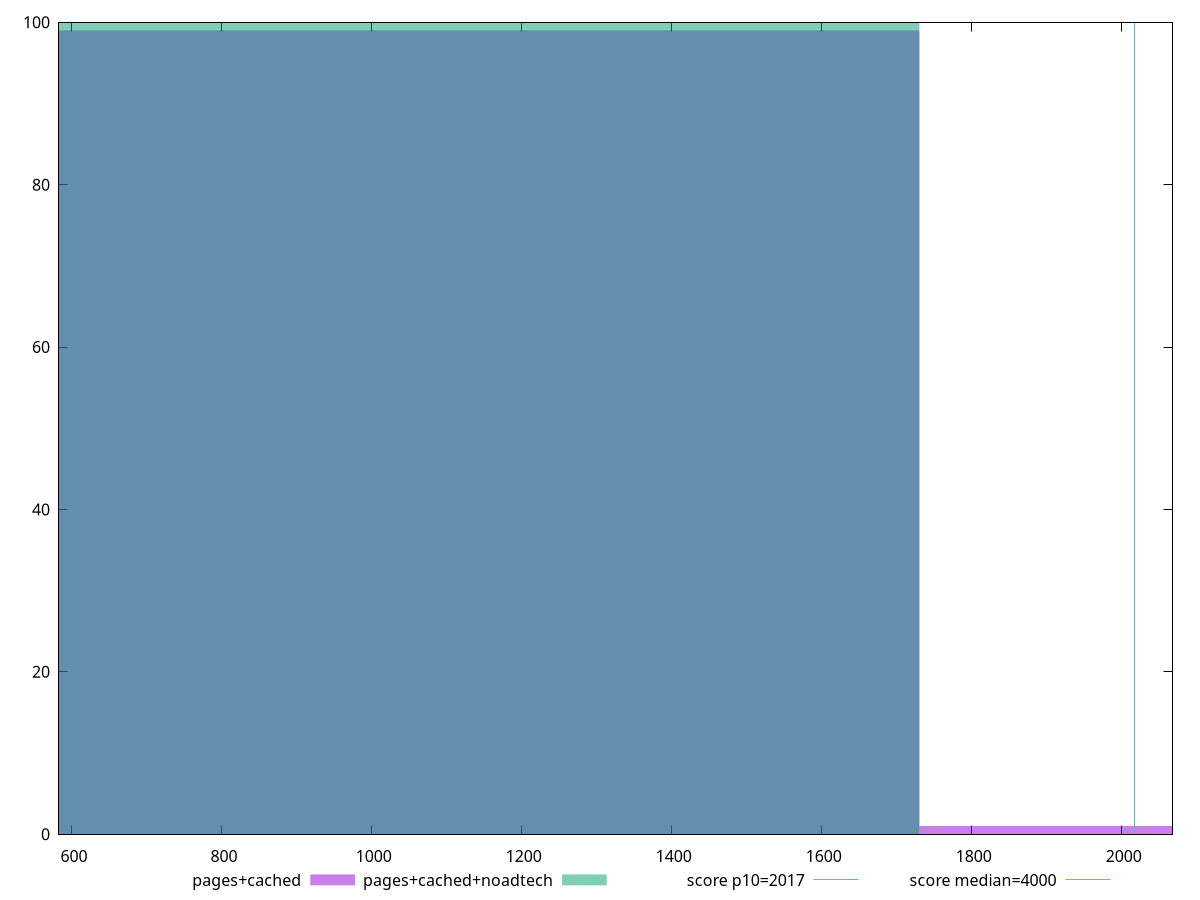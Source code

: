 reset

$pagesCached <<EOF
2306.951041894909 1
1153.4755209474545 99
EOF

$pagesCachedNoadtech <<EOF
1153.4755209474545 100
EOF

set key outside below
set boxwidth 1153.4755209474545
set xrange [582.7040000000002:2067.8520000000026]
set yrange [0:100]
set trange [0:100]
set style fill transparent solid 0.5 noborder

set parametric
set terminal svg size 640, 500 enhanced background rgb 'white'
set output "report_00018_2021-02-10T15-25-16.877Z/mainthread-work-breakdown/comparison/histogram/1_vs_2.svg"

plot $pagesCached title "pages+cached" with boxes, \
     $pagesCachedNoadtech title "pages+cached+noadtech" with boxes, \
     2017,t title "score p10=2017", \
     4000,t title "score median=4000"

reset
